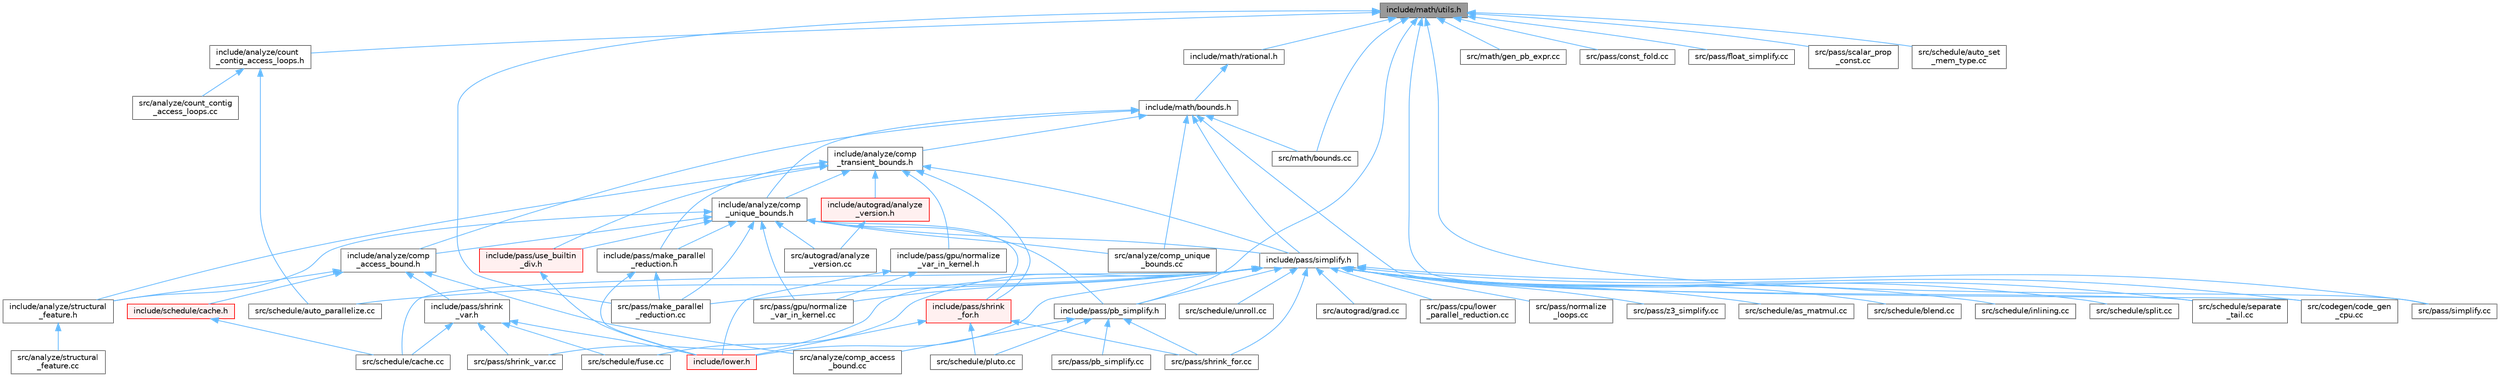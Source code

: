 digraph "include/math/utils.h"
{
 // LATEX_PDF_SIZE
  bgcolor="transparent";
  edge [fontname=Helvetica,fontsize=10,labelfontname=Helvetica,labelfontsize=10];
  node [fontname=Helvetica,fontsize=10,shape=box,height=0.2,width=0.4];
  Node1 [label="include/math/utils.h",height=0.2,width=0.4,color="gray40", fillcolor="grey60", style="filled", fontcolor="black",tooltip=" "];
  Node1 -> Node2 [dir="back",color="steelblue1",style="solid"];
  Node2 [label="include/analyze/count\l_contig_access_loops.h",height=0.2,width=0.4,color="grey40", fillcolor="white", style="filled",URL="$count__contig__access__loops_8h.html",tooltip=" "];
  Node2 -> Node3 [dir="back",color="steelblue1",style="solid"];
  Node3 [label="src/analyze/count_contig\l_access_loops.cc",height=0.2,width=0.4,color="grey40", fillcolor="white", style="filled",URL="$count__contig__access__loops_8cc.html",tooltip=" "];
  Node2 -> Node4 [dir="back",color="steelblue1",style="solid"];
  Node4 [label="src/schedule/auto_parallelize.cc",height=0.2,width=0.4,color="grey40", fillcolor="white", style="filled",URL="$auto__parallelize_8cc.html",tooltip=" "];
  Node1 -> Node5 [dir="back",color="steelblue1",style="solid"];
  Node5 [label="include/math/rational.h",height=0.2,width=0.4,color="grey40", fillcolor="white", style="filled",URL="$rational_8h.html",tooltip=" "];
  Node5 -> Node6 [dir="back",color="steelblue1",style="solid"];
  Node6 [label="include/math/bounds.h",height=0.2,width=0.4,color="grey40", fillcolor="white", style="filled",URL="$bounds_8h.html",tooltip=" "];
  Node6 -> Node7 [dir="back",color="steelblue1",style="solid"];
  Node7 [label="include/analyze/comp\l_access_bound.h",height=0.2,width=0.4,color="grey40", fillcolor="white", style="filled",URL="$comp__access__bound_8h.html",tooltip=" "];
  Node7 -> Node8 [dir="back",color="steelblue1",style="solid"];
  Node8 [label="include/analyze/structural\l_feature.h",height=0.2,width=0.4,color="grey40", fillcolor="white", style="filled",URL="$structural__feature_8h.html",tooltip=" "];
  Node8 -> Node9 [dir="back",color="steelblue1",style="solid"];
  Node9 [label="src/analyze/structural\l_feature.cc",height=0.2,width=0.4,color="grey40", fillcolor="white", style="filled",URL="$structural__feature_8cc.html",tooltip=" "];
  Node7 -> Node10 [dir="back",color="steelblue1",style="solid"];
  Node10 [label="include/pass/shrink\l_var.h",height=0.2,width=0.4,color="grey40", fillcolor="white", style="filled",URL="$shrink__var_8h.html",tooltip=" "];
  Node10 -> Node11 [dir="back",color="steelblue1",style="solid"];
  Node11 [label="include/lower.h",height=0.2,width=0.4,color="red", fillcolor="#FFF0F0", style="filled",URL="$lower_8h.html",tooltip=" "];
  Node10 -> Node13 [dir="back",color="steelblue1",style="solid"];
  Node13 [label="src/pass/shrink_var.cc",height=0.2,width=0.4,color="grey40", fillcolor="white", style="filled",URL="$shrink__var_8cc.html",tooltip=" "];
  Node10 -> Node14 [dir="back",color="steelblue1",style="solid"];
  Node14 [label="src/schedule/cache.cc",height=0.2,width=0.4,color="grey40", fillcolor="white", style="filled",URL="$cache_8cc.html",tooltip=" "];
  Node10 -> Node15 [dir="back",color="steelblue1",style="solid"];
  Node15 [label="src/schedule/fuse.cc",height=0.2,width=0.4,color="grey40", fillcolor="white", style="filled",URL="$fuse_8cc.html",tooltip=" "];
  Node7 -> Node16 [dir="back",color="steelblue1",style="solid"];
  Node16 [label="include/schedule/cache.h",height=0.2,width=0.4,color="red", fillcolor="#FFF0F0", style="filled",URL="$cache_8h.html",tooltip=" "];
  Node16 -> Node14 [dir="back",color="steelblue1",style="solid"];
  Node7 -> Node17 [dir="back",color="steelblue1",style="solid"];
  Node17 [label="src/analyze/comp_access\l_bound.cc",height=0.2,width=0.4,color="grey40", fillcolor="white", style="filled",URL="$comp__access__bound_8cc.html",tooltip=" "];
  Node6 -> Node18 [dir="back",color="steelblue1",style="solid"];
  Node18 [label="include/analyze/comp\l_transient_bounds.h",height=0.2,width=0.4,color="grey40", fillcolor="white", style="filled",URL="$comp__transient__bounds_8h.html",tooltip=" "];
  Node18 -> Node19 [dir="back",color="steelblue1",style="solid"];
  Node19 [label="include/analyze/comp\l_unique_bounds.h",height=0.2,width=0.4,color="grey40", fillcolor="white", style="filled",URL="$comp__unique__bounds_8h.html",tooltip=" "];
  Node19 -> Node7 [dir="back",color="steelblue1",style="solid"];
  Node19 -> Node8 [dir="back",color="steelblue1",style="solid"];
  Node19 -> Node20 [dir="back",color="steelblue1",style="solid"];
  Node20 [label="include/pass/make_parallel\l_reduction.h",height=0.2,width=0.4,color="grey40", fillcolor="white", style="filled",URL="$make__parallel__reduction_8h.html",tooltip=" "];
  Node20 -> Node11 [dir="back",color="steelblue1",style="solid"];
  Node20 -> Node21 [dir="back",color="steelblue1",style="solid"];
  Node21 [label="src/pass/make_parallel\l_reduction.cc",height=0.2,width=0.4,color="grey40", fillcolor="white", style="filled",URL="$make__parallel__reduction_8cc.html",tooltip=" "];
  Node19 -> Node22 [dir="back",color="steelblue1",style="solid"];
  Node22 [label="include/pass/pb_simplify.h",height=0.2,width=0.4,color="grey40", fillcolor="white", style="filled",URL="$pb__simplify_8h.html",tooltip=" "];
  Node22 -> Node17 [dir="back",color="steelblue1",style="solid"];
  Node22 -> Node23 [dir="back",color="steelblue1",style="solid"];
  Node23 [label="src/pass/pb_simplify.cc",height=0.2,width=0.4,color="grey40", fillcolor="white", style="filled",URL="$pb__simplify_8cc.html",tooltip=" "];
  Node22 -> Node24 [dir="back",color="steelblue1",style="solid"];
  Node24 [label="src/pass/shrink_for.cc",height=0.2,width=0.4,color="grey40", fillcolor="white", style="filled",URL="$shrink__for_8cc.html",tooltip=" "];
  Node22 -> Node25 [dir="back",color="steelblue1",style="solid"];
  Node25 [label="src/schedule/pluto.cc",height=0.2,width=0.4,color="grey40", fillcolor="white", style="filled",URL="$pluto_8cc.html",tooltip=" "];
  Node19 -> Node26 [dir="back",color="steelblue1",style="solid"];
  Node26 [label="include/pass/shrink\l_for.h",height=0.2,width=0.4,color="red", fillcolor="#FFF0F0", style="filled",URL="$shrink__for_8h.html",tooltip=" "];
  Node26 -> Node11 [dir="back",color="steelblue1",style="solid"];
  Node26 -> Node24 [dir="back",color="steelblue1",style="solid"];
  Node26 -> Node25 [dir="back",color="steelblue1",style="solid"];
  Node19 -> Node28 [dir="back",color="steelblue1",style="solid"];
  Node28 [label="include/pass/simplify.h",height=0.2,width=0.4,color="grey40", fillcolor="white", style="filled",URL="$simplify_8h.html",tooltip=" "];
  Node28 -> Node11 [dir="back",color="steelblue1",style="solid"];
  Node28 -> Node22 [dir="back",color="steelblue1",style="solid"];
  Node28 -> Node29 [dir="back",color="steelblue1",style="solid"];
  Node29 [label="src/autograd/grad.cc",height=0.2,width=0.4,color="grey40", fillcolor="white", style="filled",URL="$grad_8cc.html",tooltip=" "];
  Node28 -> Node30 [dir="back",color="steelblue1",style="solid"];
  Node30 [label="src/codegen/code_gen\l_cpu.cc",height=0.2,width=0.4,color="grey40", fillcolor="white", style="filled",URL="$code__gen__cpu_8cc.html",tooltip=" "];
  Node28 -> Node31 [dir="back",color="steelblue1",style="solid"];
  Node31 [label="src/pass/cpu/lower\l_parallel_reduction.cc",height=0.2,width=0.4,color="grey40", fillcolor="white", style="filled",URL="$cpu_2lower__parallel__reduction_8cc.html",tooltip=" "];
  Node28 -> Node32 [dir="back",color="steelblue1",style="solid"];
  Node32 [label="src/pass/gpu/normalize\l_var_in_kernel.cc",height=0.2,width=0.4,color="grey40", fillcolor="white", style="filled",URL="$normalize__var__in__kernel_8cc.html",tooltip=" "];
  Node28 -> Node21 [dir="back",color="steelblue1",style="solid"];
  Node28 -> Node33 [dir="back",color="steelblue1",style="solid"];
  Node33 [label="src/pass/normalize\l_loops.cc",height=0.2,width=0.4,color="grey40", fillcolor="white", style="filled",URL="$normalize__loops_8cc.html",tooltip=" "];
  Node28 -> Node24 [dir="back",color="steelblue1",style="solid"];
  Node28 -> Node13 [dir="back",color="steelblue1",style="solid"];
  Node28 -> Node34 [dir="back",color="steelblue1",style="solid"];
  Node34 [label="src/pass/simplify.cc",height=0.2,width=0.4,color="grey40", fillcolor="white", style="filled",URL="$simplify_8cc.html",tooltip=" "];
  Node28 -> Node35 [dir="back",color="steelblue1",style="solid"];
  Node35 [label="src/pass/z3_simplify.cc",height=0.2,width=0.4,color="grey40", fillcolor="white", style="filled",URL="$z3__simplify_8cc.html",tooltip=" "];
  Node28 -> Node36 [dir="back",color="steelblue1",style="solid"];
  Node36 [label="src/schedule/as_matmul.cc",height=0.2,width=0.4,color="grey40", fillcolor="white", style="filled",URL="$as__matmul_8cc.html",tooltip=" "];
  Node28 -> Node4 [dir="back",color="steelblue1",style="solid"];
  Node28 -> Node37 [dir="back",color="steelblue1",style="solid"];
  Node37 [label="src/schedule/blend.cc",height=0.2,width=0.4,color="grey40", fillcolor="white", style="filled",URL="$blend_8cc.html",tooltip=" "];
  Node28 -> Node14 [dir="back",color="steelblue1",style="solid"];
  Node28 -> Node15 [dir="back",color="steelblue1",style="solid"];
  Node28 -> Node38 [dir="back",color="steelblue1",style="solid"];
  Node38 [label="src/schedule/inlining.cc",height=0.2,width=0.4,color="grey40", fillcolor="white", style="filled",URL="$inlining_8cc.html",tooltip=" "];
  Node28 -> Node39 [dir="back",color="steelblue1",style="solid"];
  Node39 [label="src/schedule/separate\l_tail.cc",height=0.2,width=0.4,color="grey40", fillcolor="white", style="filled",URL="$separate__tail_8cc.html",tooltip=" "];
  Node28 -> Node40 [dir="back",color="steelblue1",style="solid"];
  Node40 [label="src/schedule/split.cc",height=0.2,width=0.4,color="grey40", fillcolor="white", style="filled",URL="$split_8cc.html",tooltip=" "];
  Node28 -> Node41 [dir="back",color="steelblue1",style="solid"];
  Node41 [label="src/schedule/unroll.cc",height=0.2,width=0.4,color="grey40", fillcolor="white", style="filled",URL="$unroll_8cc.html",tooltip=" "];
  Node19 -> Node42 [dir="back",color="steelblue1",style="solid"];
  Node42 [label="include/pass/use_builtin\l_div.h",height=0.2,width=0.4,color="red", fillcolor="#FFF0F0", style="filled",URL="$use__builtin__div_8h.html",tooltip=" "];
  Node42 -> Node11 [dir="back",color="steelblue1",style="solid"];
  Node19 -> Node44 [dir="back",color="steelblue1",style="solid"];
  Node44 [label="src/analyze/comp_unique\l_bounds.cc",height=0.2,width=0.4,color="grey40", fillcolor="white", style="filled",URL="$comp__unique__bounds_8cc.html",tooltip=" "];
  Node19 -> Node45 [dir="back",color="steelblue1",style="solid"];
  Node45 [label="src/autograd/analyze\l_version.cc",height=0.2,width=0.4,color="grey40", fillcolor="white", style="filled",URL="$analyze__version_8cc.html",tooltip=" "];
  Node19 -> Node32 [dir="back",color="steelblue1",style="solid"];
  Node19 -> Node21 [dir="back",color="steelblue1",style="solid"];
  Node18 -> Node8 [dir="back",color="steelblue1",style="solid"];
  Node18 -> Node46 [dir="back",color="steelblue1",style="solid"];
  Node46 [label="include/autograd/analyze\l_version.h",height=0.2,width=0.4,color="red", fillcolor="#FFF0F0", style="filled",URL="$analyze__version_8h.html",tooltip=" "];
  Node46 -> Node45 [dir="back",color="steelblue1",style="solid"];
  Node18 -> Node48 [dir="back",color="steelblue1",style="solid"];
  Node48 [label="include/pass/gpu/normalize\l_var_in_kernel.h",height=0.2,width=0.4,color="grey40", fillcolor="white", style="filled",URL="$normalize__var__in__kernel_8h.html",tooltip=" "];
  Node48 -> Node11 [dir="back",color="steelblue1",style="solid"];
  Node48 -> Node32 [dir="back",color="steelblue1",style="solid"];
  Node18 -> Node20 [dir="back",color="steelblue1",style="solid"];
  Node18 -> Node26 [dir="back",color="steelblue1",style="solid"];
  Node18 -> Node28 [dir="back",color="steelblue1",style="solid"];
  Node18 -> Node42 [dir="back",color="steelblue1",style="solid"];
  Node6 -> Node19 [dir="back",color="steelblue1",style="solid"];
  Node6 -> Node28 [dir="back",color="steelblue1",style="solid"];
  Node6 -> Node44 [dir="back",color="steelblue1",style="solid"];
  Node6 -> Node49 [dir="back",color="steelblue1",style="solid"];
  Node49 [label="src/math/bounds.cc",height=0.2,width=0.4,color="grey40", fillcolor="white", style="filled",URL="$bounds_8cc.html",tooltip=" "];
  Node6 -> Node39 [dir="back",color="steelblue1",style="solid"];
  Node1 -> Node22 [dir="back",color="steelblue1",style="solid"];
  Node1 -> Node30 [dir="back",color="steelblue1",style="solid"];
  Node1 -> Node49 [dir="back",color="steelblue1",style="solid"];
  Node1 -> Node50 [dir="back",color="steelblue1",style="solid"];
  Node50 [label="src/math/gen_pb_expr.cc",height=0.2,width=0.4,color="grey40", fillcolor="white", style="filled",URL="$gen__pb__expr_8cc.html",tooltip=" "];
  Node1 -> Node51 [dir="back",color="steelblue1",style="solid"];
  Node51 [label="src/pass/const_fold.cc",height=0.2,width=0.4,color="grey40", fillcolor="white", style="filled",URL="$const__fold_8cc.html",tooltip=" "];
  Node1 -> Node52 [dir="back",color="steelblue1",style="solid"];
  Node52 [label="src/pass/float_simplify.cc",height=0.2,width=0.4,color="grey40", fillcolor="white", style="filled",URL="$float__simplify_8cc.html",tooltip=" "];
  Node1 -> Node21 [dir="back",color="steelblue1",style="solid"];
  Node1 -> Node53 [dir="back",color="steelblue1",style="solid"];
  Node53 [label="src/pass/scalar_prop\l_const.cc",height=0.2,width=0.4,color="grey40", fillcolor="white", style="filled",URL="$scalar__prop__const_8cc.html",tooltip=" "];
  Node1 -> Node34 [dir="back",color="steelblue1",style="solid"];
  Node1 -> Node54 [dir="back",color="steelblue1",style="solid"];
  Node54 [label="src/schedule/auto_set\l_mem_type.cc",height=0.2,width=0.4,color="grey40", fillcolor="white", style="filled",URL="$auto__set__mem__type_8cc.html",tooltip=" "];
}
